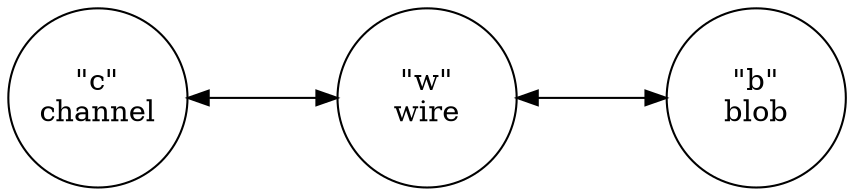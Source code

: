 graph cgt {
        graph[layout=circo,nodesep=2]
             

        node[shape=circle,fixedsize=true,width=1.2]
        c[label="\"c\"\nchannel"]
        w[label="\"w\"\nwire"]
        b[label="\"b\"\nblob"]

        edge[dir=both]
        c--w
        b--w
}
